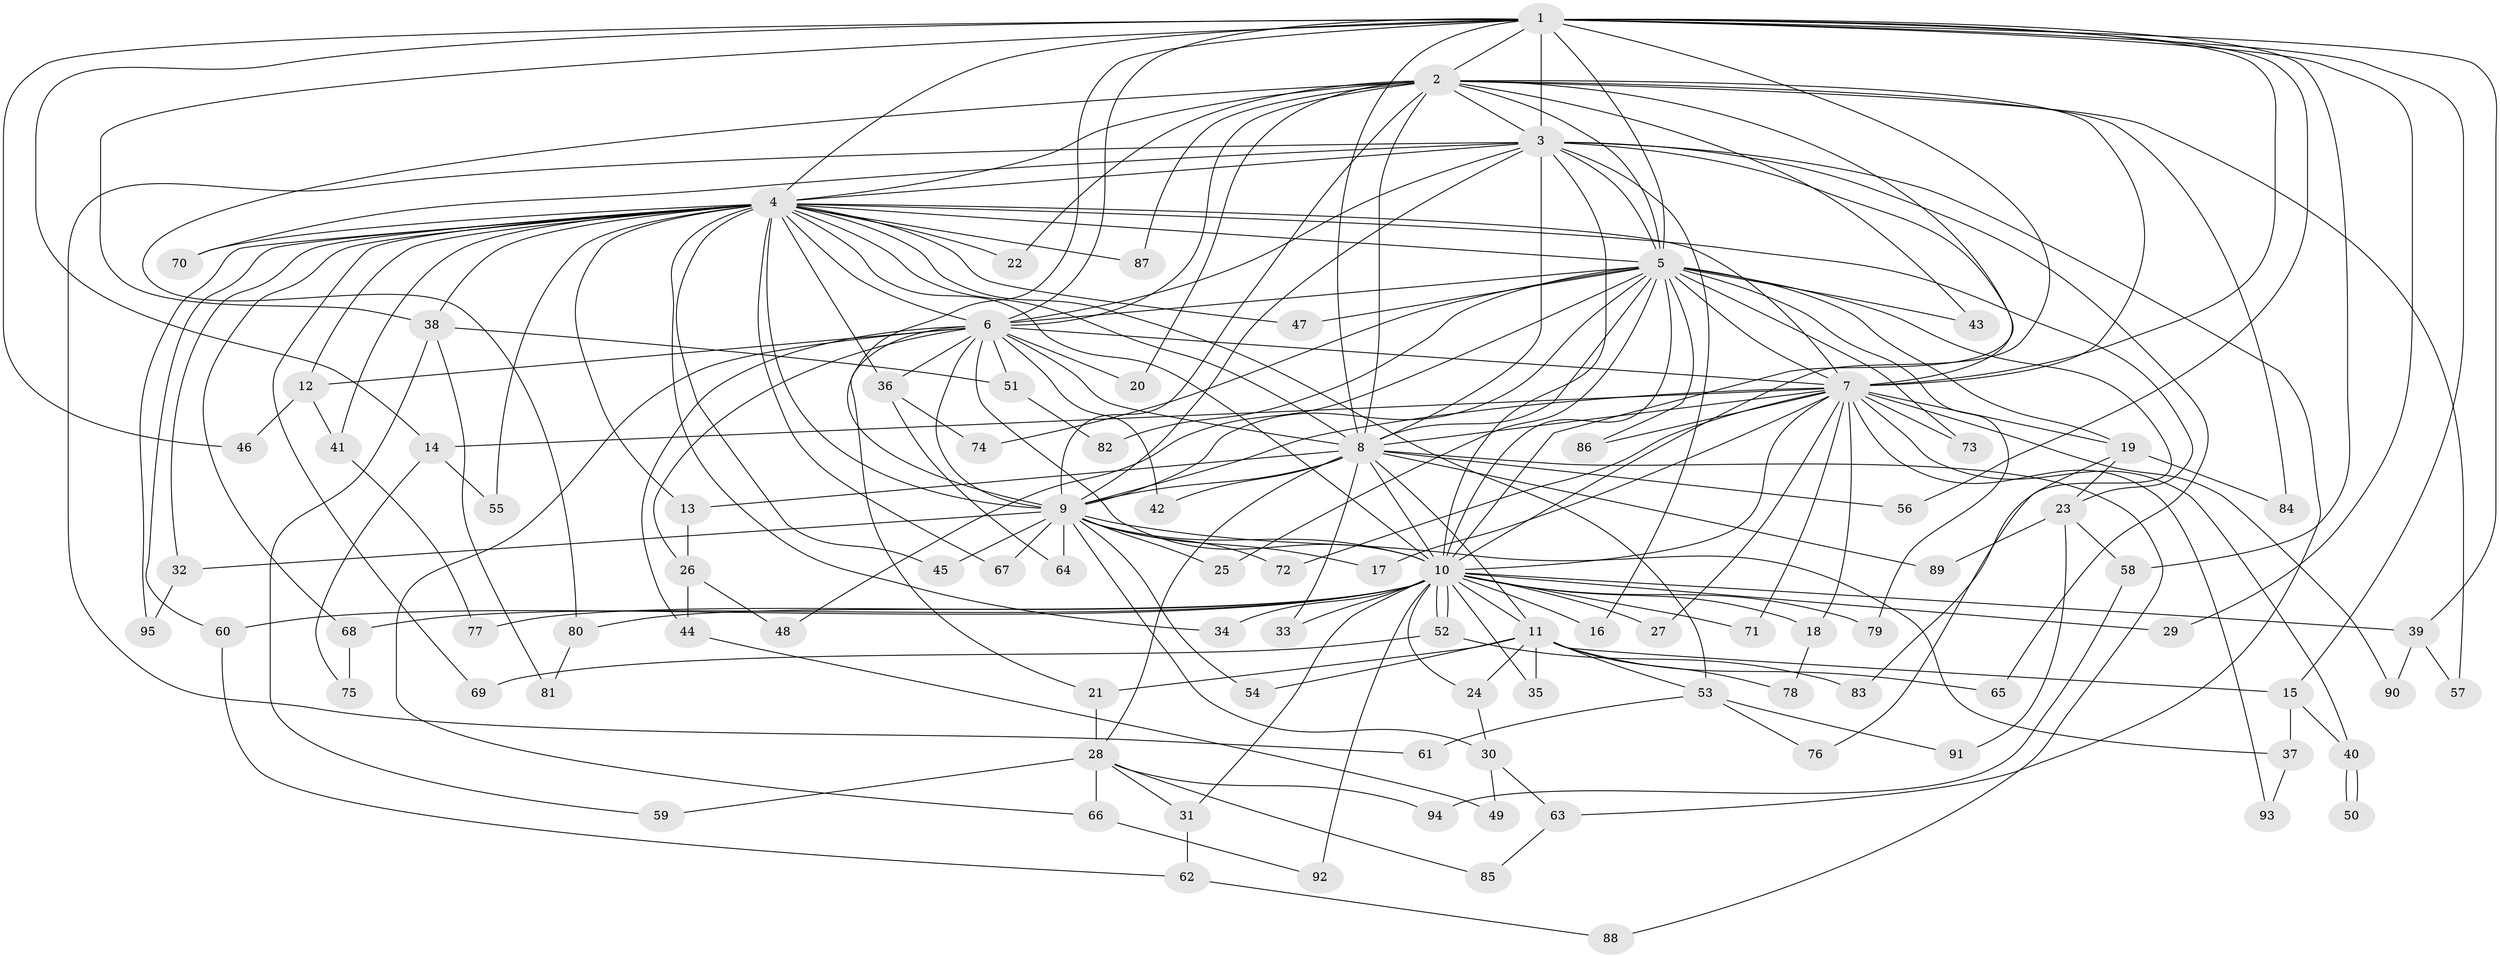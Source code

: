 // Generated by graph-tools (version 1.1) at 2025/14/03/09/25 04:14:09]
// undirected, 95 vertices, 215 edges
graph export_dot {
graph [start="1"]
  node [color=gray90,style=filled];
  1;
  2;
  3;
  4;
  5;
  6;
  7;
  8;
  9;
  10;
  11;
  12;
  13;
  14;
  15;
  16;
  17;
  18;
  19;
  20;
  21;
  22;
  23;
  24;
  25;
  26;
  27;
  28;
  29;
  30;
  31;
  32;
  33;
  34;
  35;
  36;
  37;
  38;
  39;
  40;
  41;
  42;
  43;
  44;
  45;
  46;
  47;
  48;
  49;
  50;
  51;
  52;
  53;
  54;
  55;
  56;
  57;
  58;
  59;
  60;
  61;
  62;
  63;
  64;
  65;
  66;
  67;
  68;
  69;
  70;
  71;
  72;
  73;
  74;
  75;
  76;
  77;
  78;
  79;
  80;
  81;
  82;
  83;
  84;
  85;
  86;
  87;
  88;
  89;
  90;
  91;
  92;
  93;
  94;
  95;
  1 -- 2;
  1 -- 3;
  1 -- 4;
  1 -- 5;
  1 -- 6;
  1 -- 7;
  1 -- 8;
  1 -- 9;
  1 -- 10;
  1 -- 14;
  1 -- 15;
  1 -- 29;
  1 -- 38;
  1 -- 39;
  1 -- 46;
  1 -- 56;
  1 -- 58;
  2 -- 3;
  2 -- 4;
  2 -- 5;
  2 -- 6;
  2 -- 7;
  2 -- 8;
  2 -- 9;
  2 -- 10;
  2 -- 20;
  2 -- 22;
  2 -- 43;
  2 -- 57;
  2 -- 80;
  2 -- 84;
  2 -- 87;
  3 -- 4;
  3 -- 5;
  3 -- 6;
  3 -- 7;
  3 -- 8;
  3 -- 9;
  3 -- 10;
  3 -- 16;
  3 -- 61;
  3 -- 63;
  3 -- 65;
  3 -- 70;
  4 -- 5;
  4 -- 6;
  4 -- 7;
  4 -- 8;
  4 -- 9;
  4 -- 10;
  4 -- 12;
  4 -- 13;
  4 -- 22;
  4 -- 23;
  4 -- 32;
  4 -- 34;
  4 -- 36;
  4 -- 38;
  4 -- 41;
  4 -- 45;
  4 -- 47;
  4 -- 53;
  4 -- 55;
  4 -- 60;
  4 -- 67;
  4 -- 68;
  4 -- 69;
  4 -- 70;
  4 -- 87;
  4 -- 95;
  5 -- 6;
  5 -- 7;
  5 -- 8;
  5 -- 9;
  5 -- 10;
  5 -- 19;
  5 -- 25;
  5 -- 43;
  5 -- 47;
  5 -- 48;
  5 -- 73;
  5 -- 74;
  5 -- 79;
  5 -- 82;
  5 -- 83;
  5 -- 86;
  6 -- 7;
  6 -- 8;
  6 -- 9;
  6 -- 10;
  6 -- 12;
  6 -- 20;
  6 -- 21;
  6 -- 26;
  6 -- 36;
  6 -- 42;
  6 -- 44;
  6 -- 51;
  6 -- 66;
  7 -- 8;
  7 -- 9;
  7 -- 10;
  7 -- 14;
  7 -- 17;
  7 -- 18;
  7 -- 19;
  7 -- 27;
  7 -- 40;
  7 -- 71;
  7 -- 72;
  7 -- 73;
  7 -- 86;
  7 -- 90;
  7 -- 93;
  8 -- 9;
  8 -- 10;
  8 -- 11;
  8 -- 13;
  8 -- 28;
  8 -- 33;
  8 -- 42;
  8 -- 56;
  8 -- 88;
  8 -- 89;
  9 -- 10;
  9 -- 17;
  9 -- 25;
  9 -- 30;
  9 -- 32;
  9 -- 37;
  9 -- 45;
  9 -- 54;
  9 -- 64;
  9 -- 67;
  9 -- 72;
  10 -- 11;
  10 -- 16;
  10 -- 18;
  10 -- 24;
  10 -- 27;
  10 -- 29;
  10 -- 31;
  10 -- 33;
  10 -- 34;
  10 -- 35;
  10 -- 39;
  10 -- 52;
  10 -- 52;
  10 -- 60;
  10 -- 68;
  10 -- 71;
  10 -- 77;
  10 -- 79;
  10 -- 80;
  10 -- 92;
  11 -- 15;
  11 -- 21;
  11 -- 24;
  11 -- 35;
  11 -- 53;
  11 -- 54;
  11 -- 65;
  11 -- 78;
  12 -- 41;
  12 -- 46;
  13 -- 26;
  14 -- 55;
  14 -- 75;
  15 -- 37;
  15 -- 40;
  18 -- 78;
  19 -- 23;
  19 -- 76;
  19 -- 84;
  21 -- 28;
  23 -- 58;
  23 -- 89;
  23 -- 91;
  24 -- 30;
  26 -- 44;
  26 -- 48;
  28 -- 31;
  28 -- 59;
  28 -- 66;
  28 -- 85;
  28 -- 94;
  30 -- 49;
  30 -- 63;
  31 -- 62;
  32 -- 95;
  36 -- 64;
  36 -- 74;
  37 -- 93;
  38 -- 51;
  38 -- 59;
  38 -- 81;
  39 -- 57;
  39 -- 90;
  40 -- 50;
  40 -- 50;
  41 -- 77;
  44 -- 49;
  51 -- 82;
  52 -- 69;
  52 -- 83;
  53 -- 61;
  53 -- 76;
  53 -- 91;
  58 -- 94;
  60 -- 62;
  62 -- 88;
  63 -- 85;
  66 -- 92;
  68 -- 75;
  80 -- 81;
}
